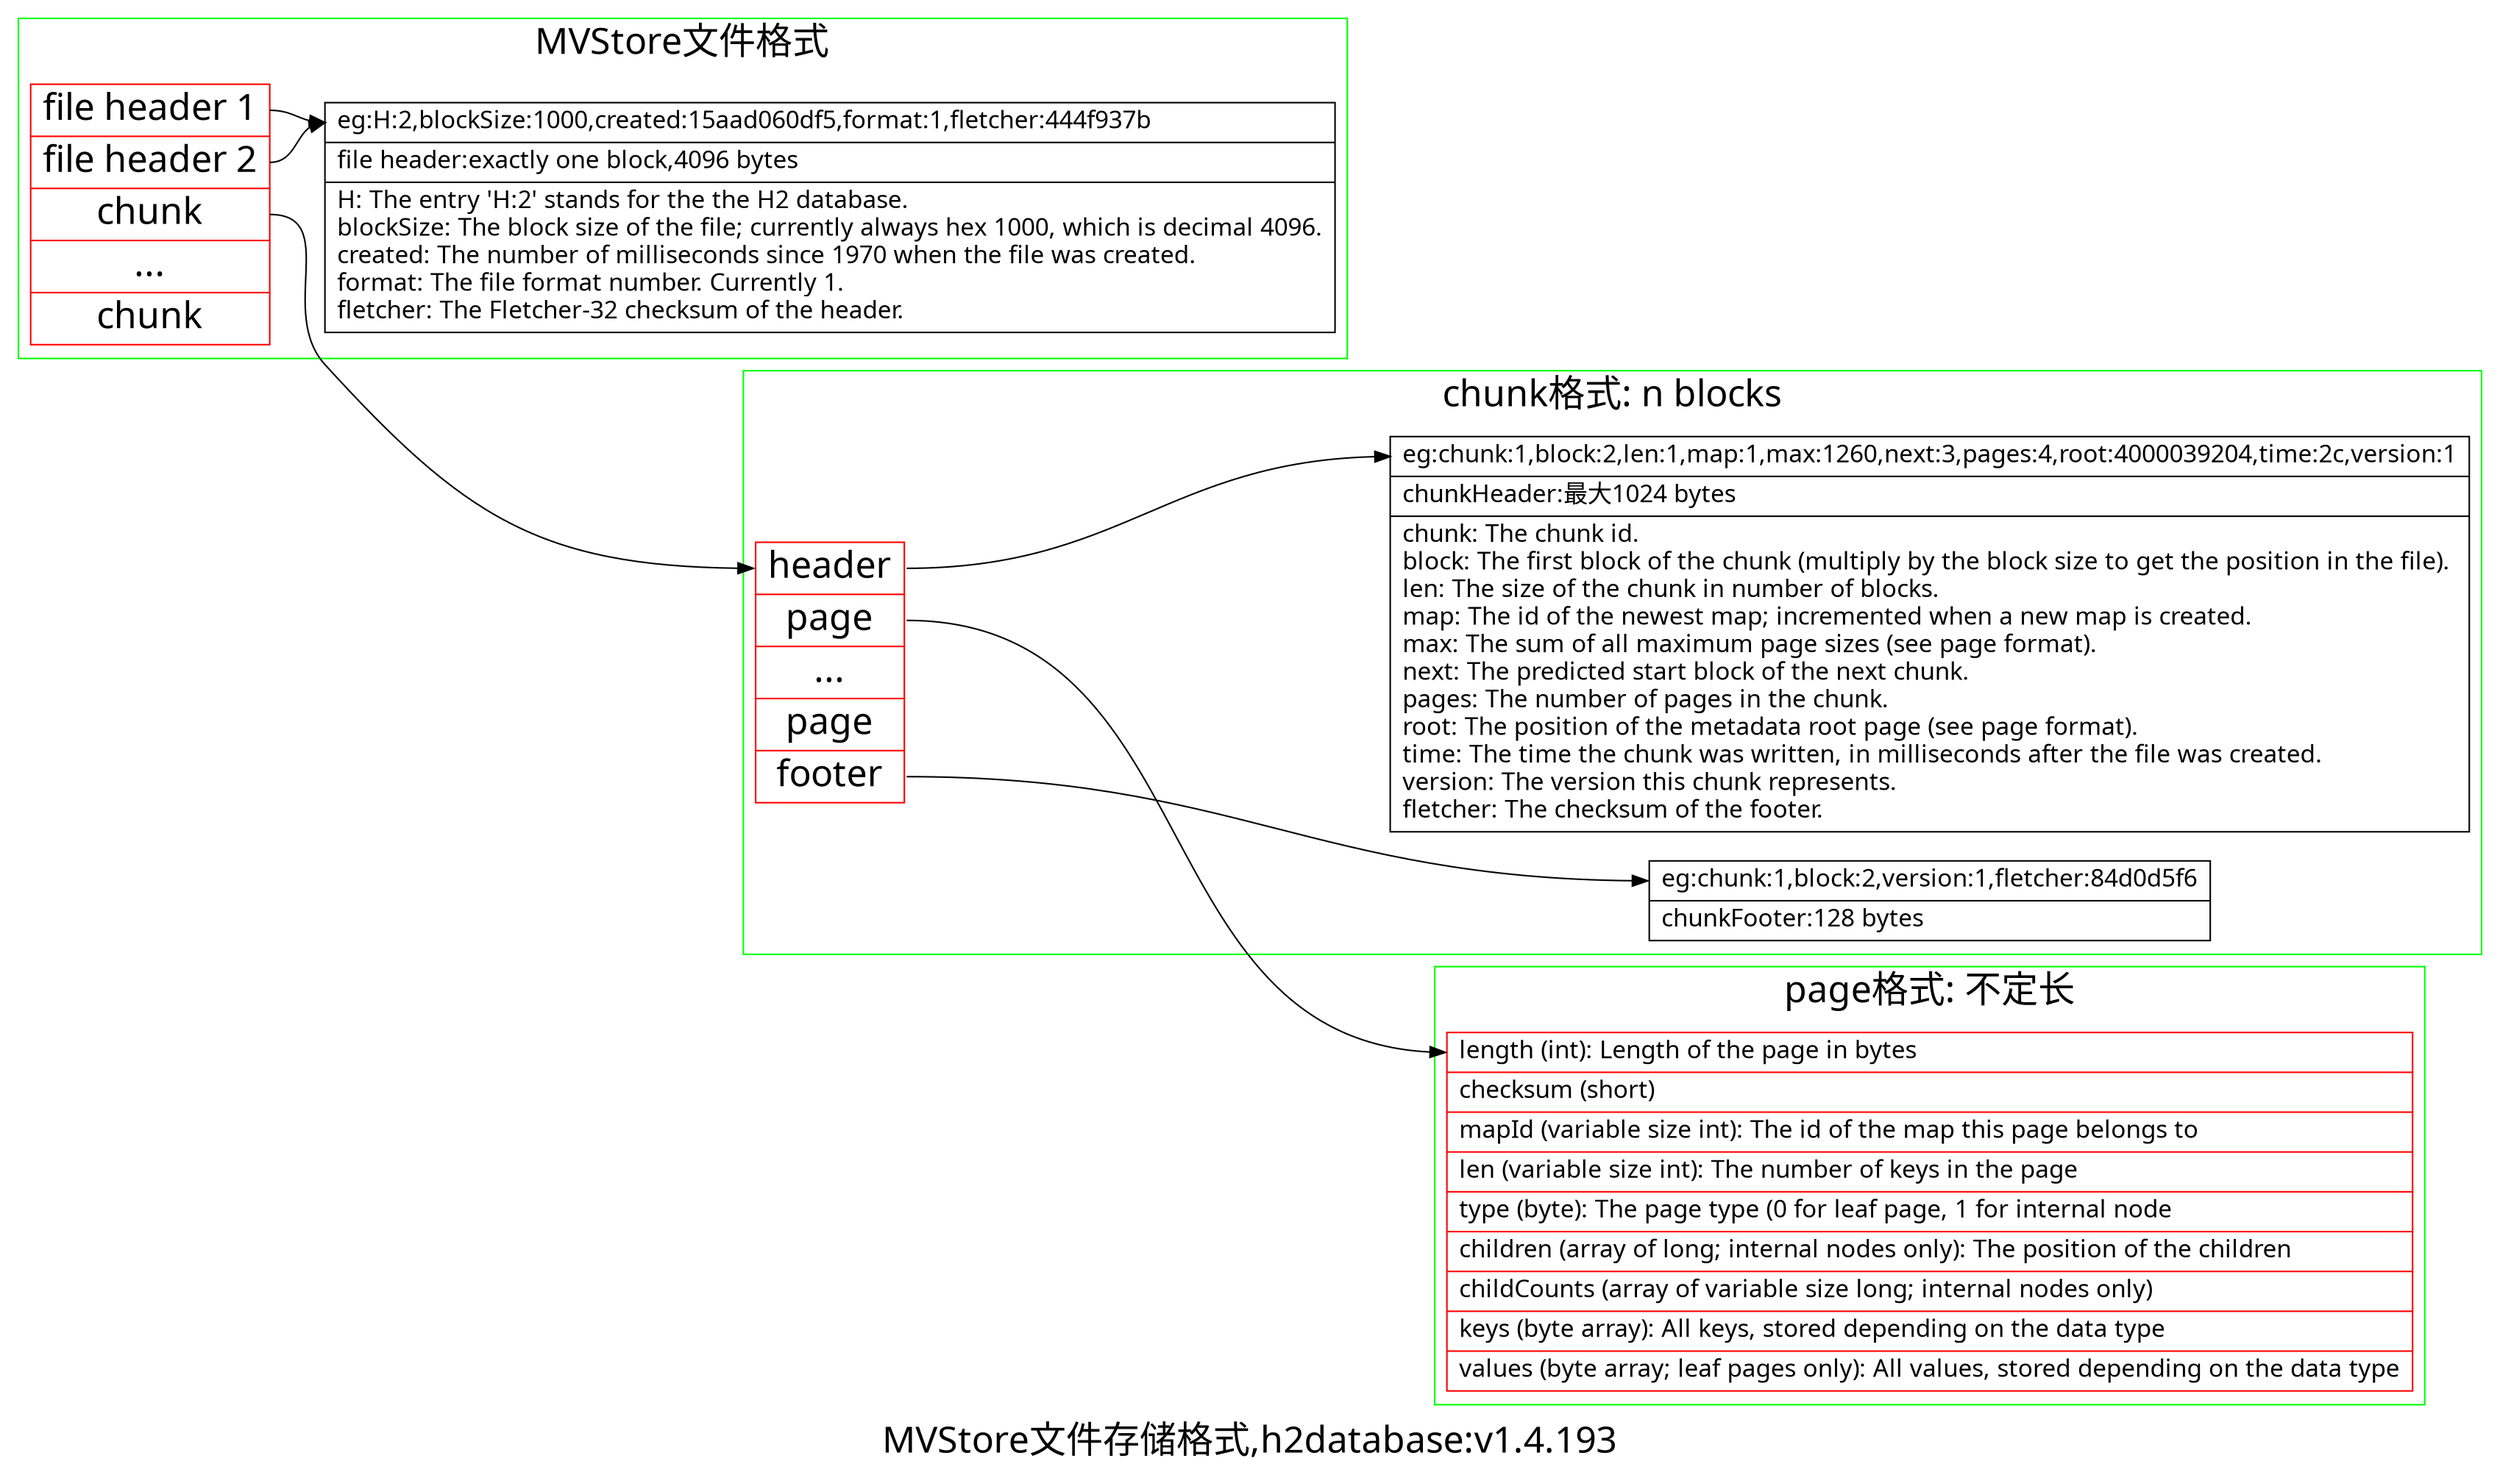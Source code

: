 digraph MVStore {

graph [
	label="MVStore文件存储格式,h2database:v1.4.193"
	rankdir = "LR",
	fontname="FangSong"
	fontsize = 24
];

node [
	fontname="FangSong",
	fontsize = "20",
	shape = "ellipse"
];

edge [
	fontname="FangSong"
];

subgraph cluster_0 {
		node [fontname="FangSong"];
		label = "MVStore文件格式";
		"node" [
			label = "<f0> file header 1| <f1> file header 2 | <f2> chunk | <f3> ...| <f4>chunk"
			shape = "record"
			color = "red"
			fontsize = 24
		];
		"node_file_header" [
			label = "<f0>eg:H:2,blockSize:1000,created:15aad060df5,format:1,fletcher:444f937b\l|file header:exactly one block,4096 bytes\l|H: The entry 'H:2' stands for the the H2 database.\lblockSize: The block size of the file; currently always hex 1000, which is decimal 4096.\lcreated: The number of milliseconds since 1970 when the file was created.\lformat: The file format number. Currently 1.\lfletcher: The Fletcher-32 checksum of the header.\l"
			shape = "record"
			fontsize = 16
		];

		"node":f0 -> "node_file_header":f0 [
			id = 0
		];
		"node":f1 -> "node_file_header":f0 [
			id = 1
		];
		color=green
}

subgraph cluster_1 {
		node [fontname="FangSong"];
		label = "chunk格式: n blocks";
		"node_chunk" [
			label = "<f0> header| <f1> page | <f2> ... | <f3> page| <f4>footer"
			shape = "record"
			color = "red"
			fontsize = 24
		];

		"node_chunk_header" [
			label = "<f0>eg:chunk:1,block:2,len:1,map:1,max:1260,next:3,pages:4,root:4000039204,time:2c,version:1\l|chunkHeader:最大1024 bytes\l|chunk: The chunk id.\lblock: The first block of the chunk (multiply by the block size to get the position in the file).\llen: The size of the chunk in number of blocks.\lmap: The id of the newest map; incremented when a new map is created.\lmax: The sum of all maximum page sizes (see page format).\lnext: The predicted start block of the next chunk.\lpages: The number of pages in the chunk.\lroot: The position of the metadata root page (see page format).\ltime: The time the chunk was written, in milliseconds after the file was created.\lversion: The version this chunk represents.\lfletcher: The checksum of the footer.\l"
			shape = "record"
			fontsize = 16
		];

		"node_chunk_footer" [
			label = "<f0>eg:chunk:1,block:2,version:1,fletcher:84d0d5f6\l|chunkFooter:128 bytes\l"
			shape = "record"
			fontsize = 16
		];

		"node_chunk":f0 -> "node_chunk_header":f0 [
			id = 3
		];
		"node_chunk":f4 -> "node_chunk_footer":f0 [
			id = 4
		];
		color=green
	}

subgraph cluster_2 {
		node [fontname="FangSong"];
		label = "page格式: 不定长";

		"node_page" [
			label = "<f0>length (int): Length of the page in bytes\l| <f1>checksum (short)\l| <f2>mapId (variable size int): The id of the map this page belongs to\l| <f3>len (variable size int): The number of keys in the page\l| <f4>type (byte): The page type (0 for leaf page, 1 for internal node\l|<f5>children (array of long; internal nodes only): The position of the children\l|<f6>childCounts (array of variable size long; internal nodes only)\l|<f7>keys (byte array): All keys, stored depending on the data type\l|<f8>values (byte array; leaf pages only): All values, stored depending on the data type\l"
			shape = "record"
			color = "red"
			fontsize = 16
		];
		color=green
}

"node":f2 -> "node_chunk":f0 [
			id = 5
		];
		
"node_chunk":f1 -> "node_page":f0 [
			id = 6
		];
}